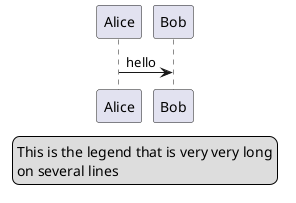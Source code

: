 {
  "sha1": "oa2wom0ap0nppgqm4rfmi6ik5it37dt",
  "insertion": {
    "when": "2024-06-04T17:28:39.600Z",
    "user": "plantuml@gmail.com"
  }
}
@startuml
legend
  This is the legend that is very very long
  on several lines
end legend

Alice -> Bob : hello

@enduml
